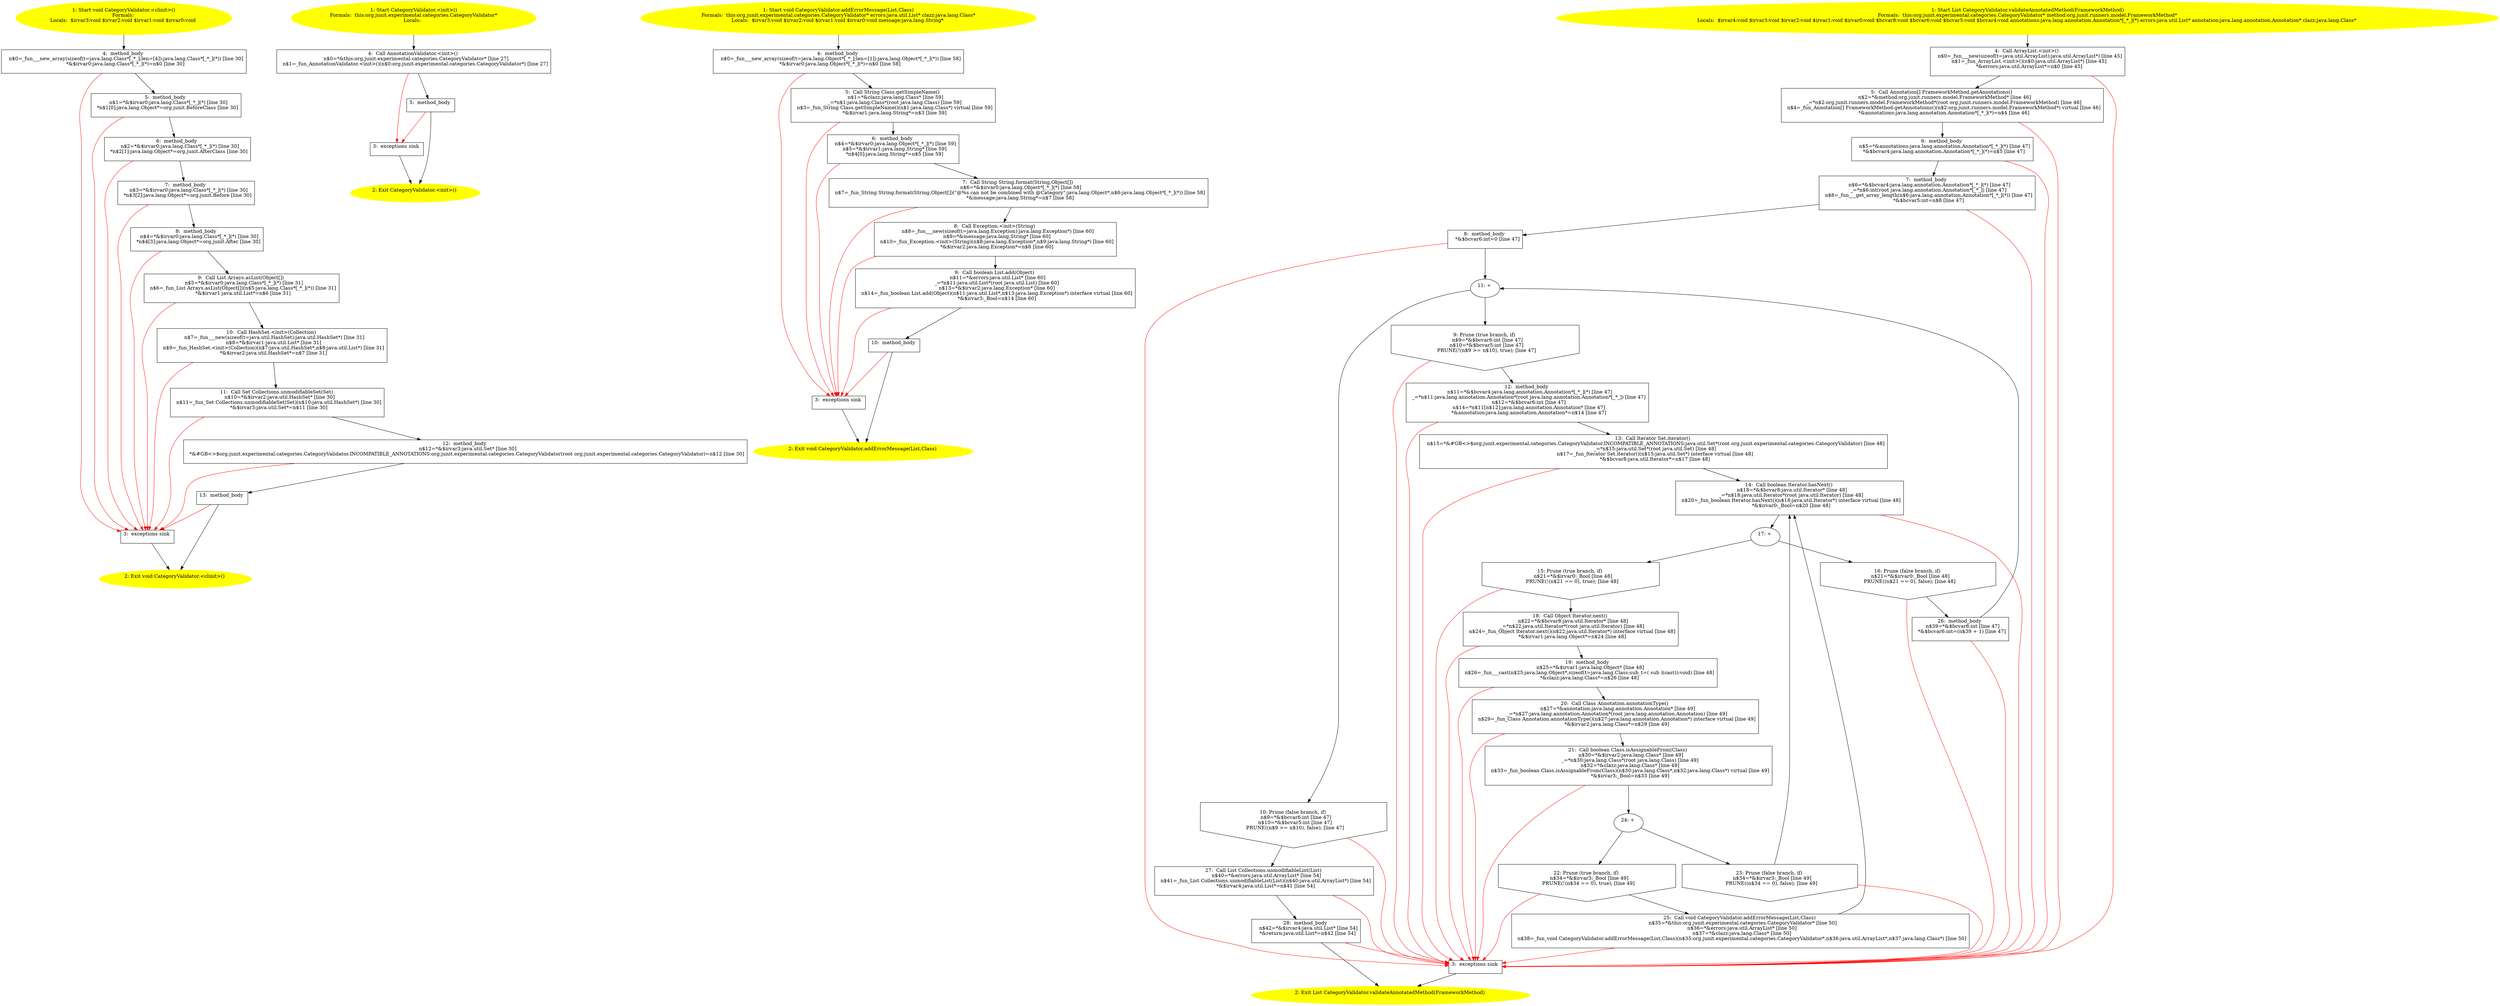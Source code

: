 /* @generated */
digraph cfg {
"org.junit.experimental.categories.CategoryValidator.<clinit>():void.4c8140afc9186205073fe35b2e53fd74_1" [label="1: Start void CategoryValidator.<clinit>()\nFormals: \nLocals:  $irvar3:void $irvar2:void $irvar1:void $irvar0:void \n  " color=yellow style=filled]
	

	 "org.junit.experimental.categories.CategoryValidator.<clinit>():void.4c8140afc9186205073fe35b2e53fd74_1" -> "org.junit.experimental.categories.CategoryValidator.<clinit>():void.4c8140afc9186205073fe35b2e53fd74_4" ;
"org.junit.experimental.categories.CategoryValidator.<clinit>():void.4c8140afc9186205073fe35b2e53fd74_2" [label="2: Exit void CategoryValidator.<clinit>() \n  " color=yellow style=filled]
	

"org.junit.experimental.categories.CategoryValidator.<clinit>():void.4c8140afc9186205073fe35b2e53fd74_3" [label="3:  exceptions sink \n  " shape="box"]
	

	 "org.junit.experimental.categories.CategoryValidator.<clinit>():void.4c8140afc9186205073fe35b2e53fd74_3" -> "org.junit.experimental.categories.CategoryValidator.<clinit>():void.4c8140afc9186205073fe35b2e53fd74_2" ;
"org.junit.experimental.categories.CategoryValidator.<clinit>():void.4c8140afc9186205073fe35b2e53fd74_4" [label="4:  method_body \n   n$0=_fun___new_array(sizeof(t=java.lang.Class*[_*_];len=[4]):java.lang.Class*[_*_](*)) [line 30]\n  *&$irvar0:java.lang.Class*[_*_](*)=n$0 [line 30]\n " shape="box"]
	

	 "org.junit.experimental.categories.CategoryValidator.<clinit>():void.4c8140afc9186205073fe35b2e53fd74_4" -> "org.junit.experimental.categories.CategoryValidator.<clinit>():void.4c8140afc9186205073fe35b2e53fd74_5" ;
	 "org.junit.experimental.categories.CategoryValidator.<clinit>():void.4c8140afc9186205073fe35b2e53fd74_4" -> "org.junit.experimental.categories.CategoryValidator.<clinit>():void.4c8140afc9186205073fe35b2e53fd74_3" [color="red" ];
"org.junit.experimental.categories.CategoryValidator.<clinit>():void.4c8140afc9186205073fe35b2e53fd74_5" [label="5:  method_body \n   n$1=*&$irvar0:java.lang.Class*[_*_](*) [line 30]\n  *n$1[0]:java.lang.Object*=org.junit.BeforeClass [line 30]\n " shape="box"]
	

	 "org.junit.experimental.categories.CategoryValidator.<clinit>():void.4c8140afc9186205073fe35b2e53fd74_5" -> "org.junit.experimental.categories.CategoryValidator.<clinit>():void.4c8140afc9186205073fe35b2e53fd74_6" ;
	 "org.junit.experimental.categories.CategoryValidator.<clinit>():void.4c8140afc9186205073fe35b2e53fd74_5" -> "org.junit.experimental.categories.CategoryValidator.<clinit>():void.4c8140afc9186205073fe35b2e53fd74_3" [color="red" ];
"org.junit.experimental.categories.CategoryValidator.<clinit>():void.4c8140afc9186205073fe35b2e53fd74_6" [label="6:  method_body \n   n$2=*&$irvar0:java.lang.Class*[_*_](*) [line 30]\n  *n$2[1]:java.lang.Object*=org.junit.AfterClass [line 30]\n " shape="box"]
	

	 "org.junit.experimental.categories.CategoryValidator.<clinit>():void.4c8140afc9186205073fe35b2e53fd74_6" -> "org.junit.experimental.categories.CategoryValidator.<clinit>():void.4c8140afc9186205073fe35b2e53fd74_7" ;
	 "org.junit.experimental.categories.CategoryValidator.<clinit>():void.4c8140afc9186205073fe35b2e53fd74_6" -> "org.junit.experimental.categories.CategoryValidator.<clinit>():void.4c8140afc9186205073fe35b2e53fd74_3" [color="red" ];
"org.junit.experimental.categories.CategoryValidator.<clinit>():void.4c8140afc9186205073fe35b2e53fd74_7" [label="7:  method_body \n   n$3=*&$irvar0:java.lang.Class*[_*_](*) [line 30]\n  *n$3[2]:java.lang.Object*=org.junit.Before [line 30]\n " shape="box"]
	

	 "org.junit.experimental.categories.CategoryValidator.<clinit>():void.4c8140afc9186205073fe35b2e53fd74_7" -> "org.junit.experimental.categories.CategoryValidator.<clinit>():void.4c8140afc9186205073fe35b2e53fd74_8" ;
	 "org.junit.experimental.categories.CategoryValidator.<clinit>():void.4c8140afc9186205073fe35b2e53fd74_7" -> "org.junit.experimental.categories.CategoryValidator.<clinit>():void.4c8140afc9186205073fe35b2e53fd74_3" [color="red" ];
"org.junit.experimental.categories.CategoryValidator.<clinit>():void.4c8140afc9186205073fe35b2e53fd74_8" [label="8:  method_body \n   n$4=*&$irvar0:java.lang.Class*[_*_](*) [line 30]\n  *n$4[3]:java.lang.Object*=org.junit.After [line 30]\n " shape="box"]
	

	 "org.junit.experimental.categories.CategoryValidator.<clinit>():void.4c8140afc9186205073fe35b2e53fd74_8" -> "org.junit.experimental.categories.CategoryValidator.<clinit>():void.4c8140afc9186205073fe35b2e53fd74_9" ;
	 "org.junit.experimental.categories.CategoryValidator.<clinit>():void.4c8140afc9186205073fe35b2e53fd74_8" -> "org.junit.experimental.categories.CategoryValidator.<clinit>():void.4c8140afc9186205073fe35b2e53fd74_3" [color="red" ];
"org.junit.experimental.categories.CategoryValidator.<clinit>():void.4c8140afc9186205073fe35b2e53fd74_9" [label="9:  Call List Arrays.asList(Object[]) \n   n$5=*&$irvar0:java.lang.Class*[_*_](*) [line 31]\n  n$6=_fun_List Arrays.asList(Object[])(n$5:java.lang.Class*[_*_](*)) [line 31]\n  *&$irvar1:java.util.List*=n$6 [line 31]\n " shape="box"]
	

	 "org.junit.experimental.categories.CategoryValidator.<clinit>():void.4c8140afc9186205073fe35b2e53fd74_9" -> "org.junit.experimental.categories.CategoryValidator.<clinit>():void.4c8140afc9186205073fe35b2e53fd74_10" ;
	 "org.junit.experimental.categories.CategoryValidator.<clinit>():void.4c8140afc9186205073fe35b2e53fd74_9" -> "org.junit.experimental.categories.CategoryValidator.<clinit>():void.4c8140afc9186205073fe35b2e53fd74_3" [color="red" ];
"org.junit.experimental.categories.CategoryValidator.<clinit>():void.4c8140afc9186205073fe35b2e53fd74_10" [label="10:  Call HashSet.<init>(Collection) \n   n$7=_fun___new(sizeof(t=java.util.HashSet):java.util.HashSet*) [line 31]\n  n$8=*&$irvar1:java.util.List* [line 31]\n  n$9=_fun_HashSet.<init>(Collection)(n$7:java.util.HashSet*,n$8:java.util.List*) [line 31]\n  *&$irvar2:java.util.HashSet*=n$7 [line 31]\n " shape="box"]
	

	 "org.junit.experimental.categories.CategoryValidator.<clinit>():void.4c8140afc9186205073fe35b2e53fd74_10" -> "org.junit.experimental.categories.CategoryValidator.<clinit>():void.4c8140afc9186205073fe35b2e53fd74_11" ;
	 "org.junit.experimental.categories.CategoryValidator.<clinit>():void.4c8140afc9186205073fe35b2e53fd74_10" -> "org.junit.experimental.categories.CategoryValidator.<clinit>():void.4c8140afc9186205073fe35b2e53fd74_3" [color="red" ];
"org.junit.experimental.categories.CategoryValidator.<clinit>():void.4c8140afc9186205073fe35b2e53fd74_11" [label="11:  Call Set Collections.unmodifiableSet(Set) \n   n$10=*&$irvar2:java.util.HashSet* [line 30]\n  n$11=_fun_Set Collections.unmodifiableSet(Set)(n$10:java.util.HashSet*) [line 30]\n  *&$irvar3:java.util.Set*=n$11 [line 30]\n " shape="box"]
	

	 "org.junit.experimental.categories.CategoryValidator.<clinit>():void.4c8140afc9186205073fe35b2e53fd74_11" -> "org.junit.experimental.categories.CategoryValidator.<clinit>():void.4c8140afc9186205073fe35b2e53fd74_12" ;
	 "org.junit.experimental.categories.CategoryValidator.<clinit>():void.4c8140afc9186205073fe35b2e53fd74_11" -> "org.junit.experimental.categories.CategoryValidator.<clinit>():void.4c8140afc9186205073fe35b2e53fd74_3" [color="red" ];
"org.junit.experimental.categories.CategoryValidator.<clinit>():void.4c8140afc9186205073fe35b2e53fd74_12" [label="12:  method_body \n   n$12=*&$irvar3:java.util.Set* [line 30]\n  *&#GB<>$org.junit.experimental.categories.CategoryValidator.INCOMPATIBLE_ANNOTATIONS:org.junit.experimental.categories.CategoryValidator(root org.junit.experimental.categories.CategoryValidator)=n$12 [line 30]\n " shape="box"]
	

	 "org.junit.experimental.categories.CategoryValidator.<clinit>():void.4c8140afc9186205073fe35b2e53fd74_12" -> "org.junit.experimental.categories.CategoryValidator.<clinit>():void.4c8140afc9186205073fe35b2e53fd74_13" ;
	 "org.junit.experimental.categories.CategoryValidator.<clinit>():void.4c8140afc9186205073fe35b2e53fd74_12" -> "org.junit.experimental.categories.CategoryValidator.<clinit>():void.4c8140afc9186205073fe35b2e53fd74_3" [color="red" ];
"org.junit.experimental.categories.CategoryValidator.<clinit>():void.4c8140afc9186205073fe35b2e53fd74_13" [label="13:  method_body \n  " shape="box"]
	

	 "org.junit.experimental.categories.CategoryValidator.<clinit>():void.4c8140afc9186205073fe35b2e53fd74_13" -> "org.junit.experimental.categories.CategoryValidator.<clinit>():void.4c8140afc9186205073fe35b2e53fd74_2" ;
	 "org.junit.experimental.categories.CategoryValidator.<clinit>():void.4c8140afc9186205073fe35b2e53fd74_13" -> "org.junit.experimental.categories.CategoryValidator.<clinit>():void.4c8140afc9186205073fe35b2e53fd74_3" [color="red" ];
"org.junit.experimental.categories.CategoryValidator.<init>().d9cbc6e2f99d9ca67aa345c144fd8dff_1" [label="1: Start CategoryValidator.<init>()\nFormals:  this:org.junit.experimental.categories.CategoryValidator*\nLocals:  \n  " color=yellow style=filled]
	

	 "org.junit.experimental.categories.CategoryValidator.<init>().d9cbc6e2f99d9ca67aa345c144fd8dff_1" -> "org.junit.experimental.categories.CategoryValidator.<init>().d9cbc6e2f99d9ca67aa345c144fd8dff_4" ;
"org.junit.experimental.categories.CategoryValidator.<init>().d9cbc6e2f99d9ca67aa345c144fd8dff_2" [label="2: Exit CategoryValidator.<init>() \n  " color=yellow style=filled]
	

"org.junit.experimental.categories.CategoryValidator.<init>().d9cbc6e2f99d9ca67aa345c144fd8dff_3" [label="3:  exceptions sink \n  " shape="box"]
	

	 "org.junit.experimental.categories.CategoryValidator.<init>().d9cbc6e2f99d9ca67aa345c144fd8dff_3" -> "org.junit.experimental.categories.CategoryValidator.<init>().d9cbc6e2f99d9ca67aa345c144fd8dff_2" ;
"org.junit.experimental.categories.CategoryValidator.<init>().d9cbc6e2f99d9ca67aa345c144fd8dff_4" [label="4:  Call AnnotationValidator.<init>() \n   n$0=*&this:org.junit.experimental.categories.CategoryValidator* [line 27]\n  n$1=_fun_AnnotationValidator.<init>()(n$0:org.junit.experimental.categories.CategoryValidator*) [line 27]\n " shape="box"]
	

	 "org.junit.experimental.categories.CategoryValidator.<init>().d9cbc6e2f99d9ca67aa345c144fd8dff_4" -> "org.junit.experimental.categories.CategoryValidator.<init>().d9cbc6e2f99d9ca67aa345c144fd8dff_5" ;
	 "org.junit.experimental.categories.CategoryValidator.<init>().d9cbc6e2f99d9ca67aa345c144fd8dff_4" -> "org.junit.experimental.categories.CategoryValidator.<init>().d9cbc6e2f99d9ca67aa345c144fd8dff_3" [color="red" ];
"org.junit.experimental.categories.CategoryValidator.<init>().d9cbc6e2f99d9ca67aa345c144fd8dff_5" [label="5:  method_body \n  " shape="box"]
	

	 "org.junit.experimental.categories.CategoryValidator.<init>().d9cbc6e2f99d9ca67aa345c144fd8dff_5" -> "org.junit.experimental.categories.CategoryValidator.<init>().d9cbc6e2f99d9ca67aa345c144fd8dff_2" ;
	 "org.junit.experimental.categories.CategoryValidator.<init>().d9cbc6e2f99d9ca67aa345c144fd8dff_5" -> "org.junit.experimental.categories.CategoryValidator.<init>().d9cbc6e2f99d9ca67aa345c144fd8dff_3" [color="red" ];
"org.junit.experimental.categories.CategoryValidator.addErrorMessage(java.util.List,java.lang.Class):.e8689c32dbd96d272a53864bb42d86a9_1" [label="1: Start void CategoryValidator.addErrorMessage(List,Class)\nFormals:  this:org.junit.experimental.categories.CategoryValidator* errors:java.util.List* clazz:java.lang.Class*\nLocals:  $irvar3:void $irvar2:void $irvar1:void $irvar0:void message:java.lang.String* \n  " color=yellow style=filled]
	

	 "org.junit.experimental.categories.CategoryValidator.addErrorMessage(java.util.List,java.lang.Class):.e8689c32dbd96d272a53864bb42d86a9_1" -> "org.junit.experimental.categories.CategoryValidator.addErrorMessage(java.util.List,java.lang.Class):.e8689c32dbd96d272a53864bb42d86a9_4" ;
"org.junit.experimental.categories.CategoryValidator.addErrorMessage(java.util.List,java.lang.Class):.e8689c32dbd96d272a53864bb42d86a9_2" [label="2: Exit void CategoryValidator.addErrorMessage(List,Class) \n  " color=yellow style=filled]
	

"org.junit.experimental.categories.CategoryValidator.addErrorMessage(java.util.List,java.lang.Class):.e8689c32dbd96d272a53864bb42d86a9_3" [label="3:  exceptions sink \n  " shape="box"]
	

	 "org.junit.experimental.categories.CategoryValidator.addErrorMessage(java.util.List,java.lang.Class):.e8689c32dbd96d272a53864bb42d86a9_3" -> "org.junit.experimental.categories.CategoryValidator.addErrorMessage(java.util.List,java.lang.Class):.e8689c32dbd96d272a53864bb42d86a9_2" ;
"org.junit.experimental.categories.CategoryValidator.addErrorMessage(java.util.List,java.lang.Class):.e8689c32dbd96d272a53864bb42d86a9_4" [label="4:  method_body \n   n$0=_fun___new_array(sizeof(t=java.lang.Object*[_*_];len=[1]):java.lang.Object*[_*_](*)) [line 58]\n  *&$irvar0:java.lang.Object*[_*_](*)=n$0 [line 58]\n " shape="box"]
	

	 "org.junit.experimental.categories.CategoryValidator.addErrorMessage(java.util.List,java.lang.Class):.e8689c32dbd96d272a53864bb42d86a9_4" -> "org.junit.experimental.categories.CategoryValidator.addErrorMessage(java.util.List,java.lang.Class):.e8689c32dbd96d272a53864bb42d86a9_5" ;
	 "org.junit.experimental.categories.CategoryValidator.addErrorMessage(java.util.List,java.lang.Class):.e8689c32dbd96d272a53864bb42d86a9_4" -> "org.junit.experimental.categories.CategoryValidator.addErrorMessage(java.util.List,java.lang.Class):.e8689c32dbd96d272a53864bb42d86a9_3" [color="red" ];
"org.junit.experimental.categories.CategoryValidator.addErrorMessage(java.util.List,java.lang.Class):.e8689c32dbd96d272a53864bb42d86a9_5" [label="5:  Call String Class.getSimpleName() \n   n$1=*&clazz:java.lang.Class* [line 59]\n  _=*n$1:java.lang.Class*(root java.lang.Class) [line 59]\n  n$3=_fun_String Class.getSimpleName()(n$1:java.lang.Class*) virtual [line 59]\n  *&$irvar1:java.lang.String*=n$3 [line 59]\n " shape="box"]
	

	 "org.junit.experimental.categories.CategoryValidator.addErrorMessage(java.util.List,java.lang.Class):.e8689c32dbd96d272a53864bb42d86a9_5" -> "org.junit.experimental.categories.CategoryValidator.addErrorMessage(java.util.List,java.lang.Class):.e8689c32dbd96d272a53864bb42d86a9_6" ;
	 "org.junit.experimental.categories.CategoryValidator.addErrorMessage(java.util.List,java.lang.Class):.e8689c32dbd96d272a53864bb42d86a9_5" -> "org.junit.experimental.categories.CategoryValidator.addErrorMessage(java.util.List,java.lang.Class):.e8689c32dbd96d272a53864bb42d86a9_3" [color="red" ];
"org.junit.experimental.categories.CategoryValidator.addErrorMessage(java.util.List,java.lang.Class):.e8689c32dbd96d272a53864bb42d86a9_6" [label="6:  method_body \n   n$4=*&$irvar0:java.lang.Object*[_*_](*) [line 59]\n  n$5=*&$irvar1:java.lang.String* [line 59]\n  *n$4[0]:java.lang.String*=n$5 [line 59]\n " shape="box"]
	

	 "org.junit.experimental.categories.CategoryValidator.addErrorMessage(java.util.List,java.lang.Class):.e8689c32dbd96d272a53864bb42d86a9_6" -> "org.junit.experimental.categories.CategoryValidator.addErrorMessage(java.util.List,java.lang.Class):.e8689c32dbd96d272a53864bb42d86a9_7" ;
	 "org.junit.experimental.categories.CategoryValidator.addErrorMessage(java.util.List,java.lang.Class):.e8689c32dbd96d272a53864bb42d86a9_6" -> "org.junit.experimental.categories.CategoryValidator.addErrorMessage(java.util.List,java.lang.Class):.e8689c32dbd96d272a53864bb42d86a9_3" [color="red" ];
"org.junit.experimental.categories.CategoryValidator.addErrorMessage(java.util.List,java.lang.Class):.e8689c32dbd96d272a53864bb42d86a9_7" [label="7:  Call String String.format(String,Object[]) \n   n$6=*&$irvar0:java.lang.Object*[_*_](*) [line 58]\n  n$7=_fun_String String.format(String,Object[])(\"@%s can not be combined with @Category\":java.lang.Object*,n$6:java.lang.Object*[_*_](*)) [line 58]\n  *&message:java.lang.String*=n$7 [line 58]\n " shape="box"]
	

	 "org.junit.experimental.categories.CategoryValidator.addErrorMessage(java.util.List,java.lang.Class):.e8689c32dbd96d272a53864bb42d86a9_7" -> "org.junit.experimental.categories.CategoryValidator.addErrorMessage(java.util.List,java.lang.Class):.e8689c32dbd96d272a53864bb42d86a9_8" ;
	 "org.junit.experimental.categories.CategoryValidator.addErrorMessage(java.util.List,java.lang.Class):.e8689c32dbd96d272a53864bb42d86a9_7" -> "org.junit.experimental.categories.CategoryValidator.addErrorMessage(java.util.List,java.lang.Class):.e8689c32dbd96d272a53864bb42d86a9_3" [color="red" ];
"org.junit.experimental.categories.CategoryValidator.addErrorMessage(java.util.List,java.lang.Class):.e8689c32dbd96d272a53864bb42d86a9_8" [label="8:  Call Exception.<init>(String) \n   n$8=_fun___new(sizeof(t=java.lang.Exception):java.lang.Exception*) [line 60]\n  n$9=*&message:java.lang.String* [line 60]\n  n$10=_fun_Exception.<init>(String)(n$8:java.lang.Exception*,n$9:java.lang.String*) [line 60]\n  *&$irvar2:java.lang.Exception*=n$8 [line 60]\n " shape="box"]
	

	 "org.junit.experimental.categories.CategoryValidator.addErrorMessage(java.util.List,java.lang.Class):.e8689c32dbd96d272a53864bb42d86a9_8" -> "org.junit.experimental.categories.CategoryValidator.addErrorMessage(java.util.List,java.lang.Class):.e8689c32dbd96d272a53864bb42d86a9_9" ;
	 "org.junit.experimental.categories.CategoryValidator.addErrorMessage(java.util.List,java.lang.Class):.e8689c32dbd96d272a53864bb42d86a9_8" -> "org.junit.experimental.categories.CategoryValidator.addErrorMessage(java.util.List,java.lang.Class):.e8689c32dbd96d272a53864bb42d86a9_3" [color="red" ];
"org.junit.experimental.categories.CategoryValidator.addErrorMessage(java.util.List,java.lang.Class):.e8689c32dbd96d272a53864bb42d86a9_9" [label="9:  Call boolean List.add(Object) \n   n$11=*&errors:java.util.List* [line 60]\n  _=*n$11:java.util.List*(root java.util.List) [line 60]\n  n$13=*&$irvar2:java.lang.Exception* [line 60]\n  n$14=_fun_boolean List.add(Object)(n$11:java.util.List*,n$13:java.lang.Exception*) interface virtual [line 60]\n  *&$irvar3:_Bool=n$14 [line 60]\n " shape="box"]
	

	 "org.junit.experimental.categories.CategoryValidator.addErrorMessage(java.util.List,java.lang.Class):.e8689c32dbd96d272a53864bb42d86a9_9" -> "org.junit.experimental.categories.CategoryValidator.addErrorMessage(java.util.List,java.lang.Class):.e8689c32dbd96d272a53864bb42d86a9_10" ;
	 "org.junit.experimental.categories.CategoryValidator.addErrorMessage(java.util.List,java.lang.Class):.e8689c32dbd96d272a53864bb42d86a9_9" -> "org.junit.experimental.categories.CategoryValidator.addErrorMessage(java.util.List,java.lang.Class):.e8689c32dbd96d272a53864bb42d86a9_3" [color="red" ];
"org.junit.experimental.categories.CategoryValidator.addErrorMessage(java.util.List,java.lang.Class):.e8689c32dbd96d272a53864bb42d86a9_10" [label="10:  method_body \n  " shape="box"]
	

	 "org.junit.experimental.categories.CategoryValidator.addErrorMessage(java.util.List,java.lang.Class):.e8689c32dbd96d272a53864bb42d86a9_10" -> "org.junit.experimental.categories.CategoryValidator.addErrorMessage(java.util.List,java.lang.Class):.e8689c32dbd96d272a53864bb42d86a9_2" ;
	 "org.junit.experimental.categories.CategoryValidator.addErrorMessage(java.util.List,java.lang.Class):.e8689c32dbd96d272a53864bb42d86a9_10" -> "org.junit.experimental.categories.CategoryValidator.addErrorMessage(java.util.List,java.lang.Class):.e8689c32dbd96d272a53864bb42d86a9_3" [color="red" ];
"org.junit.experimental.categories.CategoryValidator.validateAnnotatedMethod(org.junit.runners.model..f30d092e03800bb29b3c0033721ee9e5_1" [label="1: Start List CategoryValidator.validateAnnotatedMethod(FrameworkMethod)\nFormals:  this:org.junit.experimental.categories.CategoryValidator* method:org.junit.runners.model.FrameworkMethod*\nLocals:  $irvar4:void $irvar3:void $irvar2:void $irvar1:void $irvar0:void $bcvar8:void $bcvar6:void $bcvar5:void $bcvar4:void annotations:java.lang.annotation.Annotation*[_*_](*) errors:java.util.List* annotation:java.lang.annotation.Annotation* clazz:java.lang.Class* \n  " color=yellow style=filled]
	

	 "org.junit.experimental.categories.CategoryValidator.validateAnnotatedMethod(org.junit.runners.model..f30d092e03800bb29b3c0033721ee9e5_1" -> "org.junit.experimental.categories.CategoryValidator.validateAnnotatedMethod(org.junit.runners.model..f30d092e03800bb29b3c0033721ee9e5_4" ;
"org.junit.experimental.categories.CategoryValidator.validateAnnotatedMethod(org.junit.runners.model..f30d092e03800bb29b3c0033721ee9e5_2" [label="2: Exit List CategoryValidator.validateAnnotatedMethod(FrameworkMethod) \n  " color=yellow style=filled]
	

"org.junit.experimental.categories.CategoryValidator.validateAnnotatedMethod(org.junit.runners.model..f30d092e03800bb29b3c0033721ee9e5_3" [label="3:  exceptions sink \n  " shape="box"]
	

	 "org.junit.experimental.categories.CategoryValidator.validateAnnotatedMethod(org.junit.runners.model..f30d092e03800bb29b3c0033721ee9e5_3" -> "org.junit.experimental.categories.CategoryValidator.validateAnnotatedMethod(org.junit.runners.model..f30d092e03800bb29b3c0033721ee9e5_2" ;
"org.junit.experimental.categories.CategoryValidator.validateAnnotatedMethod(org.junit.runners.model..f30d092e03800bb29b3c0033721ee9e5_4" [label="4:  Call ArrayList.<init>() \n   n$0=_fun___new(sizeof(t=java.util.ArrayList):java.util.ArrayList*) [line 45]\n  n$1=_fun_ArrayList.<init>()(n$0:java.util.ArrayList*) [line 45]\n  *&errors:java.util.ArrayList*=n$0 [line 45]\n " shape="box"]
	

	 "org.junit.experimental.categories.CategoryValidator.validateAnnotatedMethod(org.junit.runners.model..f30d092e03800bb29b3c0033721ee9e5_4" -> "org.junit.experimental.categories.CategoryValidator.validateAnnotatedMethod(org.junit.runners.model..f30d092e03800bb29b3c0033721ee9e5_5" ;
	 "org.junit.experimental.categories.CategoryValidator.validateAnnotatedMethod(org.junit.runners.model..f30d092e03800bb29b3c0033721ee9e5_4" -> "org.junit.experimental.categories.CategoryValidator.validateAnnotatedMethod(org.junit.runners.model..f30d092e03800bb29b3c0033721ee9e5_3" [color="red" ];
"org.junit.experimental.categories.CategoryValidator.validateAnnotatedMethod(org.junit.runners.model..f30d092e03800bb29b3c0033721ee9e5_5" [label="5:  Call Annotation[] FrameworkMethod.getAnnotations() \n   n$2=*&method:org.junit.runners.model.FrameworkMethod* [line 46]\n  _=*n$2:org.junit.runners.model.FrameworkMethod*(root org.junit.runners.model.FrameworkMethod) [line 46]\n  n$4=_fun_Annotation[] FrameworkMethod.getAnnotations()(n$2:org.junit.runners.model.FrameworkMethod*) virtual [line 46]\n  *&annotations:java.lang.annotation.Annotation*[_*_](*)=n$4 [line 46]\n " shape="box"]
	

	 "org.junit.experimental.categories.CategoryValidator.validateAnnotatedMethod(org.junit.runners.model..f30d092e03800bb29b3c0033721ee9e5_5" -> "org.junit.experimental.categories.CategoryValidator.validateAnnotatedMethod(org.junit.runners.model..f30d092e03800bb29b3c0033721ee9e5_6" ;
	 "org.junit.experimental.categories.CategoryValidator.validateAnnotatedMethod(org.junit.runners.model..f30d092e03800bb29b3c0033721ee9e5_5" -> "org.junit.experimental.categories.CategoryValidator.validateAnnotatedMethod(org.junit.runners.model..f30d092e03800bb29b3c0033721ee9e5_3" [color="red" ];
"org.junit.experimental.categories.CategoryValidator.validateAnnotatedMethod(org.junit.runners.model..f30d092e03800bb29b3c0033721ee9e5_6" [label="6:  method_body \n   n$5=*&annotations:java.lang.annotation.Annotation*[_*_](*) [line 47]\n  *&$bcvar4:java.lang.annotation.Annotation*[_*_](*)=n$5 [line 47]\n " shape="box"]
	

	 "org.junit.experimental.categories.CategoryValidator.validateAnnotatedMethod(org.junit.runners.model..f30d092e03800bb29b3c0033721ee9e5_6" -> "org.junit.experimental.categories.CategoryValidator.validateAnnotatedMethod(org.junit.runners.model..f30d092e03800bb29b3c0033721ee9e5_7" ;
	 "org.junit.experimental.categories.CategoryValidator.validateAnnotatedMethod(org.junit.runners.model..f30d092e03800bb29b3c0033721ee9e5_6" -> "org.junit.experimental.categories.CategoryValidator.validateAnnotatedMethod(org.junit.runners.model..f30d092e03800bb29b3c0033721ee9e5_3" [color="red" ];
"org.junit.experimental.categories.CategoryValidator.validateAnnotatedMethod(org.junit.runners.model..f30d092e03800bb29b3c0033721ee9e5_7" [label="7:  method_body \n   n$6=*&$bcvar4:java.lang.annotation.Annotation*[_*_](*) [line 47]\n  _=*n$6:int(root java.lang.annotation.Annotation*[_*_]) [line 47]\n  n$8=_fun___get_array_length(n$6:java.lang.annotation.Annotation*[_*_](*)) [line 47]\n  *&$bcvar5:int=n$8 [line 47]\n " shape="box"]
	

	 "org.junit.experimental.categories.CategoryValidator.validateAnnotatedMethod(org.junit.runners.model..f30d092e03800bb29b3c0033721ee9e5_7" -> "org.junit.experimental.categories.CategoryValidator.validateAnnotatedMethod(org.junit.runners.model..f30d092e03800bb29b3c0033721ee9e5_8" ;
	 "org.junit.experimental.categories.CategoryValidator.validateAnnotatedMethod(org.junit.runners.model..f30d092e03800bb29b3c0033721ee9e5_7" -> "org.junit.experimental.categories.CategoryValidator.validateAnnotatedMethod(org.junit.runners.model..f30d092e03800bb29b3c0033721ee9e5_3" [color="red" ];
"org.junit.experimental.categories.CategoryValidator.validateAnnotatedMethod(org.junit.runners.model..f30d092e03800bb29b3c0033721ee9e5_8" [label="8:  method_body \n   *&$bcvar6:int=0 [line 47]\n " shape="box"]
	

	 "org.junit.experimental.categories.CategoryValidator.validateAnnotatedMethod(org.junit.runners.model..f30d092e03800bb29b3c0033721ee9e5_8" -> "org.junit.experimental.categories.CategoryValidator.validateAnnotatedMethod(org.junit.runners.model..f30d092e03800bb29b3c0033721ee9e5_11" ;
	 "org.junit.experimental.categories.CategoryValidator.validateAnnotatedMethod(org.junit.runners.model..f30d092e03800bb29b3c0033721ee9e5_8" -> "org.junit.experimental.categories.CategoryValidator.validateAnnotatedMethod(org.junit.runners.model..f30d092e03800bb29b3c0033721ee9e5_3" [color="red" ];
"org.junit.experimental.categories.CategoryValidator.validateAnnotatedMethod(org.junit.runners.model..f30d092e03800bb29b3c0033721ee9e5_9" [label="9: Prune (true branch, if) \n   n$9=*&$bcvar6:int [line 47]\n  n$10=*&$bcvar5:int [line 47]\n  PRUNE(!(n$9 >= n$10), true); [line 47]\n " shape="invhouse"]
	

	 "org.junit.experimental.categories.CategoryValidator.validateAnnotatedMethod(org.junit.runners.model..f30d092e03800bb29b3c0033721ee9e5_9" -> "org.junit.experimental.categories.CategoryValidator.validateAnnotatedMethod(org.junit.runners.model..f30d092e03800bb29b3c0033721ee9e5_12" ;
	 "org.junit.experimental.categories.CategoryValidator.validateAnnotatedMethod(org.junit.runners.model..f30d092e03800bb29b3c0033721ee9e5_9" -> "org.junit.experimental.categories.CategoryValidator.validateAnnotatedMethod(org.junit.runners.model..f30d092e03800bb29b3c0033721ee9e5_3" [color="red" ];
"org.junit.experimental.categories.CategoryValidator.validateAnnotatedMethod(org.junit.runners.model..f30d092e03800bb29b3c0033721ee9e5_10" [label="10: Prune (false branch, if) \n   n$9=*&$bcvar6:int [line 47]\n  n$10=*&$bcvar5:int [line 47]\n  PRUNE((n$9 >= n$10), false); [line 47]\n " shape="invhouse"]
	

	 "org.junit.experimental.categories.CategoryValidator.validateAnnotatedMethod(org.junit.runners.model..f30d092e03800bb29b3c0033721ee9e5_10" -> "org.junit.experimental.categories.CategoryValidator.validateAnnotatedMethod(org.junit.runners.model..f30d092e03800bb29b3c0033721ee9e5_27" ;
	 "org.junit.experimental.categories.CategoryValidator.validateAnnotatedMethod(org.junit.runners.model..f30d092e03800bb29b3c0033721ee9e5_10" -> "org.junit.experimental.categories.CategoryValidator.validateAnnotatedMethod(org.junit.runners.model..f30d092e03800bb29b3c0033721ee9e5_3" [color="red" ];
"org.junit.experimental.categories.CategoryValidator.validateAnnotatedMethod(org.junit.runners.model..f30d092e03800bb29b3c0033721ee9e5_11" [label="11: + \n  " ]
	

	 "org.junit.experimental.categories.CategoryValidator.validateAnnotatedMethod(org.junit.runners.model..f30d092e03800bb29b3c0033721ee9e5_11" -> "org.junit.experimental.categories.CategoryValidator.validateAnnotatedMethod(org.junit.runners.model..f30d092e03800bb29b3c0033721ee9e5_9" ;
	 "org.junit.experimental.categories.CategoryValidator.validateAnnotatedMethod(org.junit.runners.model..f30d092e03800bb29b3c0033721ee9e5_11" -> "org.junit.experimental.categories.CategoryValidator.validateAnnotatedMethod(org.junit.runners.model..f30d092e03800bb29b3c0033721ee9e5_10" ;
"org.junit.experimental.categories.CategoryValidator.validateAnnotatedMethod(org.junit.runners.model..f30d092e03800bb29b3c0033721ee9e5_12" [label="12:  method_body \n   n$11=*&$bcvar4:java.lang.annotation.Annotation*[_*_](*) [line 47]\n  _=*n$11:java.lang.annotation.Annotation*(root java.lang.annotation.Annotation*[_*_]) [line 47]\n  n$12=*&$bcvar6:int [line 47]\n  n$14=*n$11[n$12]:java.lang.annotation.Annotation* [line 47]\n  *&annotation:java.lang.annotation.Annotation*=n$14 [line 47]\n " shape="box"]
	

	 "org.junit.experimental.categories.CategoryValidator.validateAnnotatedMethod(org.junit.runners.model..f30d092e03800bb29b3c0033721ee9e5_12" -> "org.junit.experimental.categories.CategoryValidator.validateAnnotatedMethod(org.junit.runners.model..f30d092e03800bb29b3c0033721ee9e5_13" ;
	 "org.junit.experimental.categories.CategoryValidator.validateAnnotatedMethod(org.junit.runners.model..f30d092e03800bb29b3c0033721ee9e5_12" -> "org.junit.experimental.categories.CategoryValidator.validateAnnotatedMethod(org.junit.runners.model..f30d092e03800bb29b3c0033721ee9e5_3" [color="red" ];
"org.junit.experimental.categories.CategoryValidator.validateAnnotatedMethod(org.junit.runners.model..f30d092e03800bb29b3c0033721ee9e5_13" [label="13:  Call Iterator Set.iterator() \n   n$15=*&#GB<>$org.junit.experimental.categories.CategoryValidator.INCOMPATIBLE_ANNOTATIONS:java.util.Set*(root org.junit.experimental.categories.CategoryValidator) [line 48]\n  _=*n$15:java.util.Set*(root java.util.Set) [line 48]\n  n$17=_fun_Iterator Set.iterator()(n$15:java.util.Set*) interface virtual [line 48]\n  *&$bcvar8:java.util.Iterator*=n$17 [line 48]\n " shape="box"]
	

	 "org.junit.experimental.categories.CategoryValidator.validateAnnotatedMethod(org.junit.runners.model..f30d092e03800bb29b3c0033721ee9e5_13" -> "org.junit.experimental.categories.CategoryValidator.validateAnnotatedMethod(org.junit.runners.model..f30d092e03800bb29b3c0033721ee9e5_14" ;
	 "org.junit.experimental.categories.CategoryValidator.validateAnnotatedMethod(org.junit.runners.model..f30d092e03800bb29b3c0033721ee9e5_13" -> "org.junit.experimental.categories.CategoryValidator.validateAnnotatedMethod(org.junit.runners.model..f30d092e03800bb29b3c0033721ee9e5_3" [color="red" ];
"org.junit.experimental.categories.CategoryValidator.validateAnnotatedMethod(org.junit.runners.model..f30d092e03800bb29b3c0033721ee9e5_14" [label="14:  Call boolean Iterator.hasNext() \n   n$18=*&$bcvar8:java.util.Iterator* [line 48]\n  _=*n$18:java.util.Iterator*(root java.util.Iterator) [line 48]\n  n$20=_fun_boolean Iterator.hasNext()(n$18:java.util.Iterator*) interface virtual [line 48]\n  *&$irvar0:_Bool=n$20 [line 48]\n " shape="box"]
	

	 "org.junit.experimental.categories.CategoryValidator.validateAnnotatedMethod(org.junit.runners.model..f30d092e03800bb29b3c0033721ee9e5_14" -> "org.junit.experimental.categories.CategoryValidator.validateAnnotatedMethod(org.junit.runners.model..f30d092e03800bb29b3c0033721ee9e5_17" ;
	 "org.junit.experimental.categories.CategoryValidator.validateAnnotatedMethod(org.junit.runners.model..f30d092e03800bb29b3c0033721ee9e5_14" -> "org.junit.experimental.categories.CategoryValidator.validateAnnotatedMethod(org.junit.runners.model..f30d092e03800bb29b3c0033721ee9e5_3" [color="red" ];
"org.junit.experimental.categories.CategoryValidator.validateAnnotatedMethod(org.junit.runners.model..f30d092e03800bb29b3c0033721ee9e5_15" [label="15: Prune (true branch, if) \n   n$21=*&$irvar0:_Bool [line 48]\n  PRUNE(!(n$21 == 0), true); [line 48]\n " shape="invhouse"]
	

	 "org.junit.experimental.categories.CategoryValidator.validateAnnotatedMethod(org.junit.runners.model..f30d092e03800bb29b3c0033721ee9e5_15" -> "org.junit.experimental.categories.CategoryValidator.validateAnnotatedMethod(org.junit.runners.model..f30d092e03800bb29b3c0033721ee9e5_18" ;
	 "org.junit.experimental.categories.CategoryValidator.validateAnnotatedMethod(org.junit.runners.model..f30d092e03800bb29b3c0033721ee9e5_15" -> "org.junit.experimental.categories.CategoryValidator.validateAnnotatedMethod(org.junit.runners.model..f30d092e03800bb29b3c0033721ee9e5_3" [color="red" ];
"org.junit.experimental.categories.CategoryValidator.validateAnnotatedMethod(org.junit.runners.model..f30d092e03800bb29b3c0033721ee9e5_16" [label="16: Prune (false branch, if) \n   n$21=*&$irvar0:_Bool [line 48]\n  PRUNE((n$21 == 0), false); [line 48]\n " shape="invhouse"]
	

	 "org.junit.experimental.categories.CategoryValidator.validateAnnotatedMethod(org.junit.runners.model..f30d092e03800bb29b3c0033721ee9e5_16" -> "org.junit.experimental.categories.CategoryValidator.validateAnnotatedMethod(org.junit.runners.model..f30d092e03800bb29b3c0033721ee9e5_26" ;
	 "org.junit.experimental.categories.CategoryValidator.validateAnnotatedMethod(org.junit.runners.model..f30d092e03800bb29b3c0033721ee9e5_16" -> "org.junit.experimental.categories.CategoryValidator.validateAnnotatedMethod(org.junit.runners.model..f30d092e03800bb29b3c0033721ee9e5_3" [color="red" ];
"org.junit.experimental.categories.CategoryValidator.validateAnnotatedMethod(org.junit.runners.model..f30d092e03800bb29b3c0033721ee9e5_17" [label="17: + \n  " ]
	

	 "org.junit.experimental.categories.CategoryValidator.validateAnnotatedMethod(org.junit.runners.model..f30d092e03800bb29b3c0033721ee9e5_17" -> "org.junit.experimental.categories.CategoryValidator.validateAnnotatedMethod(org.junit.runners.model..f30d092e03800bb29b3c0033721ee9e5_15" ;
	 "org.junit.experimental.categories.CategoryValidator.validateAnnotatedMethod(org.junit.runners.model..f30d092e03800bb29b3c0033721ee9e5_17" -> "org.junit.experimental.categories.CategoryValidator.validateAnnotatedMethod(org.junit.runners.model..f30d092e03800bb29b3c0033721ee9e5_16" ;
"org.junit.experimental.categories.CategoryValidator.validateAnnotatedMethod(org.junit.runners.model..f30d092e03800bb29b3c0033721ee9e5_18" [label="18:  Call Object Iterator.next() \n   n$22=*&$bcvar8:java.util.Iterator* [line 48]\n  _=*n$22:java.util.Iterator*(root java.util.Iterator) [line 48]\n  n$24=_fun_Object Iterator.next()(n$22:java.util.Iterator*) interface virtual [line 48]\n  *&$irvar1:java.lang.Object*=n$24 [line 48]\n " shape="box"]
	

	 "org.junit.experimental.categories.CategoryValidator.validateAnnotatedMethod(org.junit.runners.model..f30d092e03800bb29b3c0033721ee9e5_18" -> "org.junit.experimental.categories.CategoryValidator.validateAnnotatedMethod(org.junit.runners.model..f30d092e03800bb29b3c0033721ee9e5_19" ;
	 "org.junit.experimental.categories.CategoryValidator.validateAnnotatedMethod(org.junit.runners.model..f30d092e03800bb29b3c0033721ee9e5_18" -> "org.junit.experimental.categories.CategoryValidator.validateAnnotatedMethod(org.junit.runners.model..f30d092e03800bb29b3c0033721ee9e5_3" [color="red" ];
"org.junit.experimental.categories.CategoryValidator.validateAnnotatedMethod(org.junit.runners.model..f30d092e03800bb29b3c0033721ee9e5_19" [label="19:  method_body \n   n$25=*&$irvar1:java.lang.Object* [line 48]\n  n$26=_fun___cast(n$25:java.lang.Object*,sizeof(t=java.lang.Class;sub_t=( sub )(cast)):void) [line 48]\n  *&clazz:java.lang.Class*=n$26 [line 48]\n " shape="box"]
	

	 "org.junit.experimental.categories.CategoryValidator.validateAnnotatedMethod(org.junit.runners.model..f30d092e03800bb29b3c0033721ee9e5_19" -> "org.junit.experimental.categories.CategoryValidator.validateAnnotatedMethod(org.junit.runners.model..f30d092e03800bb29b3c0033721ee9e5_20" ;
	 "org.junit.experimental.categories.CategoryValidator.validateAnnotatedMethod(org.junit.runners.model..f30d092e03800bb29b3c0033721ee9e5_19" -> "org.junit.experimental.categories.CategoryValidator.validateAnnotatedMethod(org.junit.runners.model..f30d092e03800bb29b3c0033721ee9e5_3" [color="red" ];
"org.junit.experimental.categories.CategoryValidator.validateAnnotatedMethod(org.junit.runners.model..f30d092e03800bb29b3c0033721ee9e5_20" [label="20:  Call Class Annotation.annotationType() \n   n$27=*&annotation:java.lang.annotation.Annotation* [line 49]\n  _=*n$27:java.lang.annotation.Annotation*(root java.lang.annotation.Annotation) [line 49]\n  n$29=_fun_Class Annotation.annotationType()(n$27:java.lang.annotation.Annotation*) interface virtual [line 49]\n  *&$irvar2:java.lang.Class*=n$29 [line 49]\n " shape="box"]
	

	 "org.junit.experimental.categories.CategoryValidator.validateAnnotatedMethod(org.junit.runners.model..f30d092e03800bb29b3c0033721ee9e5_20" -> "org.junit.experimental.categories.CategoryValidator.validateAnnotatedMethod(org.junit.runners.model..f30d092e03800bb29b3c0033721ee9e5_21" ;
	 "org.junit.experimental.categories.CategoryValidator.validateAnnotatedMethod(org.junit.runners.model..f30d092e03800bb29b3c0033721ee9e5_20" -> "org.junit.experimental.categories.CategoryValidator.validateAnnotatedMethod(org.junit.runners.model..f30d092e03800bb29b3c0033721ee9e5_3" [color="red" ];
"org.junit.experimental.categories.CategoryValidator.validateAnnotatedMethod(org.junit.runners.model..f30d092e03800bb29b3c0033721ee9e5_21" [label="21:  Call boolean Class.isAssignableFrom(Class) \n   n$30=*&$irvar2:java.lang.Class* [line 49]\n  _=*n$30:java.lang.Class*(root java.lang.Class) [line 49]\n  n$32=*&clazz:java.lang.Class* [line 49]\n  n$33=_fun_boolean Class.isAssignableFrom(Class)(n$30:java.lang.Class*,n$32:java.lang.Class*) virtual [line 49]\n  *&$irvar3:_Bool=n$33 [line 49]\n " shape="box"]
	

	 "org.junit.experimental.categories.CategoryValidator.validateAnnotatedMethod(org.junit.runners.model..f30d092e03800bb29b3c0033721ee9e5_21" -> "org.junit.experimental.categories.CategoryValidator.validateAnnotatedMethod(org.junit.runners.model..f30d092e03800bb29b3c0033721ee9e5_24" ;
	 "org.junit.experimental.categories.CategoryValidator.validateAnnotatedMethod(org.junit.runners.model..f30d092e03800bb29b3c0033721ee9e5_21" -> "org.junit.experimental.categories.CategoryValidator.validateAnnotatedMethod(org.junit.runners.model..f30d092e03800bb29b3c0033721ee9e5_3" [color="red" ];
"org.junit.experimental.categories.CategoryValidator.validateAnnotatedMethod(org.junit.runners.model..f30d092e03800bb29b3c0033721ee9e5_22" [label="22: Prune (true branch, if) \n   n$34=*&$irvar3:_Bool [line 49]\n  PRUNE(!(n$34 == 0), true); [line 49]\n " shape="invhouse"]
	

	 "org.junit.experimental.categories.CategoryValidator.validateAnnotatedMethod(org.junit.runners.model..f30d092e03800bb29b3c0033721ee9e5_22" -> "org.junit.experimental.categories.CategoryValidator.validateAnnotatedMethod(org.junit.runners.model..f30d092e03800bb29b3c0033721ee9e5_25" ;
	 "org.junit.experimental.categories.CategoryValidator.validateAnnotatedMethod(org.junit.runners.model..f30d092e03800bb29b3c0033721ee9e5_22" -> "org.junit.experimental.categories.CategoryValidator.validateAnnotatedMethod(org.junit.runners.model..f30d092e03800bb29b3c0033721ee9e5_3" [color="red" ];
"org.junit.experimental.categories.CategoryValidator.validateAnnotatedMethod(org.junit.runners.model..f30d092e03800bb29b3c0033721ee9e5_23" [label="23: Prune (false branch, if) \n   n$34=*&$irvar3:_Bool [line 49]\n  PRUNE((n$34 == 0), false); [line 49]\n " shape="invhouse"]
	

	 "org.junit.experimental.categories.CategoryValidator.validateAnnotatedMethod(org.junit.runners.model..f30d092e03800bb29b3c0033721ee9e5_23" -> "org.junit.experimental.categories.CategoryValidator.validateAnnotatedMethod(org.junit.runners.model..f30d092e03800bb29b3c0033721ee9e5_14" ;
	 "org.junit.experimental.categories.CategoryValidator.validateAnnotatedMethod(org.junit.runners.model..f30d092e03800bb29b3c0033721ee9e5_23" -> "org.junit.experimental.categories.CategoryValidator.validateAnnotatedMethod(org.junit.runners.model..f30d092e03800bb29b3c0033721ee9e5_3" [color="red" ];
"org.junit.experimental.categories.CategoryValidator.validateAnnotatedMethod(org.junit.runners.model..f30d092e03800bb29b3c0033721ee9e5_24" [label="24: + \n  " ]
	

	 "org.junit.experimental.categories.CategoryValidator.validateAnnotatedMethod(org.junit.runners.model..f30d092e03800bb29b3c0033721ee9e5_24" -> "org.junit.experimental.categories.CategoryValidator.validateAnnotatedMethod(org.junit.runners.model..f30d092e03800bb29b3c0033721ee9e5_22" ;
	 "org.junit.experimental.categories.CategoryValidator.validateAnnotatedMethod(org.junit.runners.model..f30d092e03800bb29b3c0033721ee9e5_24" -> "org.junit.experimental.categories.CategoryValidator.validateAnnotatedMethod(org.junit.runners.model..f30d092e03800bb29b3c0033721ee9e5_23" ;
"org.junit.experimental.categories.CategoryValidator.validateAnnotatedMethod(org.junit.runners.model..f30d092e03800bb29b3c0033721ee9e5_25" [label="25:  Call void CategoryValidator.addErrorMessage(List,Class) \n   n$35=*&this:org.junit.experimental.categories.CategoryValidator* [line 50]\n  n$36=*&errors:java.util.ArrayList* [line 50]\n  n$37=*&clazz:java.lang.Class* [line 50]\n  n$38=_fun_void CategoryValidator.addErrorMessage(List,Class)(n$35:org.junit.experimental.categories.CategoryValidator*,n$36:java.util.ArrayList*,n$37:java.lang.Class*) [line 50]\n " shape="box"]
	

	 "org.junit.experimental.categories.CategoryValidator.validateAnnotatedMethod(org.junit.runners.model..f30d092e03800bb29b3c0033721ee9e5_25" -> "org.junit.experimental.categories.CategoryValidator.validateAnnotatedMethod(org.junit.runners.model..f30d092e03800bb29b3c0033721ee9e5_14" ;
	 "org.junit.experimental.categories.CategoryValidator.validateAnnotatedMethod(org.junit.runners.model..f30d092e03800bb29b3c0033721ee9e5_25" -> "org.junit.experimental.categories.CategoryValidator.validateAnnotatedMethod(org.junit.runners.model..f30d092e03800bb29b3c0033721ee9e5_3" [color="red" ];
"org.junit.experimental.categories.CategoryValidator.validateAnnotatedMethod(org.junit.runners.model..f30d092e03800bb29b3c0033721ee9e5_26" [label="26:  method_body \n   n$39=*&$bcvar6:int [line 47]\n  *&$bcvar6:int=(n$39 + 1) [line 47]\n " shape="box"]
	

	 "org.junit.experimental.categories.CategoryValidator.validateAnnotatedMethod(org.junit.runners.model..f30d092e03800bb29b3c0033721ee9e5_26" -> "org.junit.experimental.categories.CategoryValidator.validateAnnotatedMethod(org.junit.runners.model..f30d092e03800bb29b3c0033721ee9e5_11" ;
	 "org.junit.experimental.categories.CategoryValidator.validateAnnotatedMethod(org.junit.runners.model..f30d092e03800bb29b3c0033721ee9e5_26" -> "org.junit.experimental.categories.CategoryValidator.validateAnnotatedMethod(org.junit.runners.model..f30d092e03800bb29b3c0033721ee9e5_3" [color="red" ];
"org.junit.experimental.categories.CategoryValidator.validateAnnotatedMethod(org.junit.runners.model..f30d092e03800bb29b3c0033721ee9e5_27" [label="27:  Call List Collections.unmodifiableList(List) \n   n$40=*&errors:java.util.ArrayList* [line 54]\n  n$41=_fun_List Collections.unmodifiableList(List)(n$40:java.util.ArrayList*) [line 54]\n  *&$irvar4:java.util.List*=n$41 [line 54]\n " shape="box"]
	

	 "org.junit.experimental.categories.CategoryValidator.validateAnnotatedMethod(org.junit.runners.model..f30d092e03800bb29b3c0033721ee9e5_27" -> "org.junit.experimental.categories.CategoryValidator.validateAnnotatedMethod(org.junit.runners.model..f30d092e03800bb29b3c0033721ee9e5_28" ;
	 "org.junit.experimental.categories.CategoryValidator.validateAnnotatedMethod(org.junit.runners.model..f30d092e03800bb29b3c0033721ee9e5_27" -> "org.junit.experimental.categories.CategoryValidator.validateAnnotatedMethod(org.junit.runners.model..f30d092e03800bb29b3c0033721ee9e5_3" [color="red" ];
"org.junit.experimental.categories.CategoryValidator.validateAnnotatedMethod(org.junit.runners.model..f30d092e03800bb29b3c0033721ee9e5_28" [label="28:  method_body \n   n$42=*&$irvar4:java.util.List* [line 54]\n  *&return:java.util.List*=n$42 [line 54]\n " shape="box"]
	

	 "org.junit.experimental.categories.CategoryValidator.validateAnnotatedMethod(org.junit.runners.model..f30d092e03800bb29b3c0033721ee9e5_28" -> "org.junit.experimental.categories.CategoryValidator.validateAnnotatedMethod(org.junit.runners.model..f30d092e03800bb29b3c0033721ee9e5_2" ;
	 "org.junit.experimental.categories.CategoryValidator.validateAnnotatedMethod(org.junit.runners.model..f30d092e03800bb29b3c0033721ee9e5_28" -> "org.junit.experimental.categories.CategoryValidator.validateAnnotatedMethod(org.junit.runners.model..f30d092e03800bb29b3c0033721ee9e5_3" [color="red" ];
}
